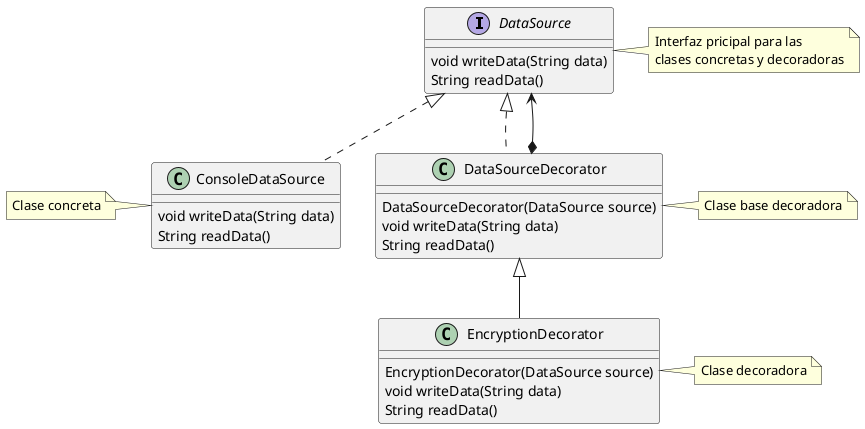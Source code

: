 @startuml

interface DataSource {
    void writeData(String data)
    String readData()
}

note "Interfaz pricipal para las \nclases concretas y decoradoras" as main
DataSource .r. main

class ConsoleDataSource implements DataSource {
    void writeData(String data)
    String readData()
}

note "Clase concreta" as concrete
ConsoleDataSource .l. concrete

class DataSourceDecorator implements DataSource {
    DataSourceDecorator(DataSource source)
    void writeData(String data)
    String readData()
}

note "Clase base decoradora" as base
DataSourceDecorator .r. base

DataSourceDecorator *--> DataSource

class EncryptionDecorator extends DataSourceDecorator {
    EncryptionDecorator(DataSource source)
    void writeData(String data)
    String readData()
}

note "Clase decoradora" as decorator
EncryptionDecorator .r. decorator
@enduml
